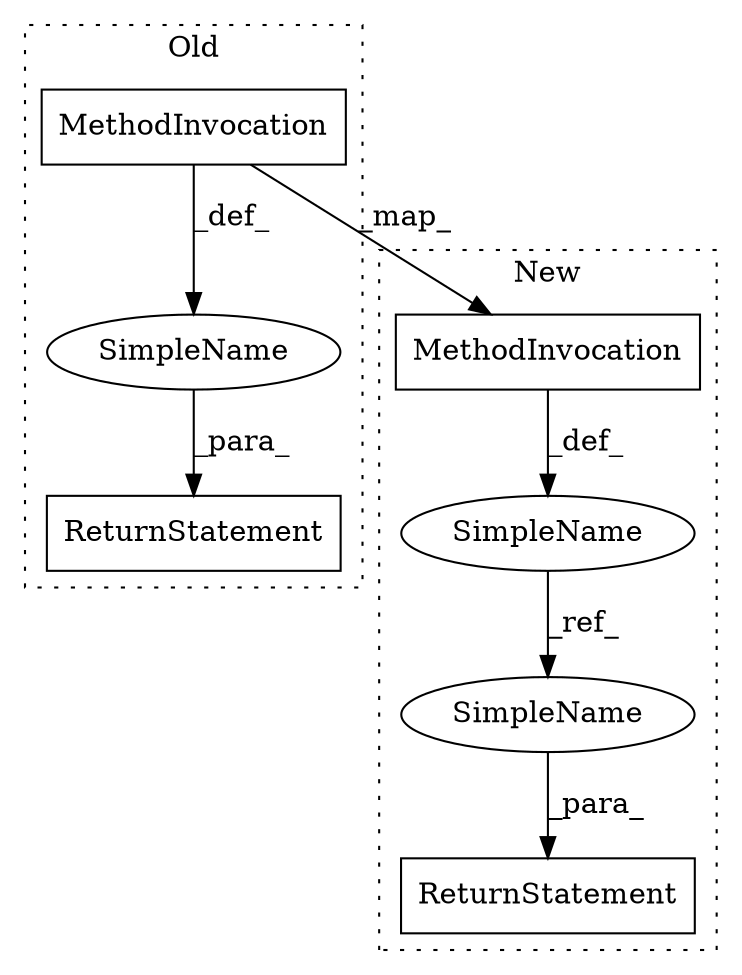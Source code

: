 digraph G {
subgraph cluster0 {
1 [label="MethodInvocation" a="32" s="5137,5161" l="7,1" shape="box"];
3 [label="ReturnStatement" a="41" s="5168" l="7" shape="box"];
7 [label="SimpleName" a="42" s="" l="" shape="ellipse"];
label = "Old";
style="dotted";
}
subgraph cluster1 {
2 [label="MethodInvocation" a="32" s="5882,5896" l="7,1" shape="box"];
4 [label="ReturnStatement" a="41" s="6024" l="7" shape="box"];
5 [label="SimpleName" a="42" s="6031" l="23" shape="ellipse"];
6 [label="SimpleName" a="42" s="5934" l="23" shape="ellipse"];
label = "New";
style="dotted";
}
1 -> 2 [label="_map_"];
1 -> 7 [label="_def_"];
2 -> 6 [label="_def_"];
5 -> 4 [label="_para_"];
6 -> 5 [label="_ref_"];
7 -> 3 [label="_para_"];
}